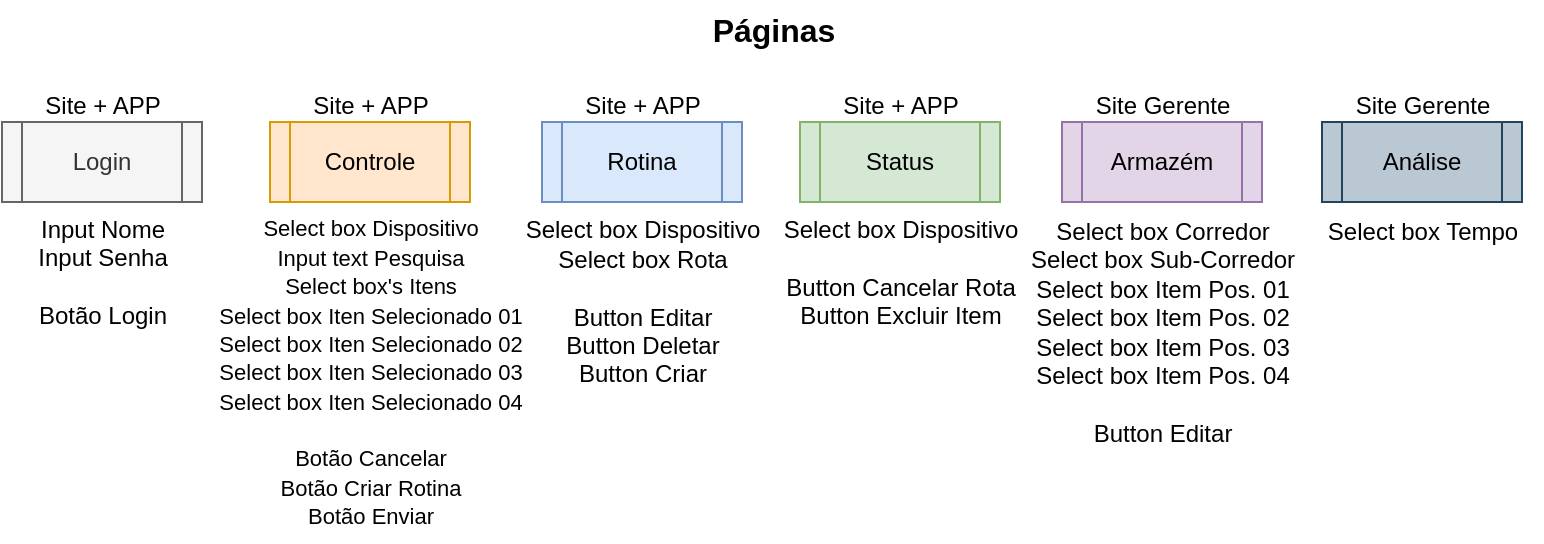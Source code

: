 <mxfile version="28.1.2">
  <diagram name="Página-1" id="1e-amLwltuURbLbIifNR">
    <mxGraphModel dx="983" dy="580" grid="1" gridSize="10" guides="1" tooltips="1" connect="1" arrows="1" fold="1" page="1" pageScale="1" pageWidth="827" pageHeight="1169" math="0" shadow="0">
      <root>
        <mxCell id="0" />
        <mxCell id="1" parent="0" />
        <mxCell id="XasOW13l8tRv3UL717mE-1" value="Páginas" style="text;html=1;align=center;verticalAlign=middle;whiteSpace=wrap;rounded=0;fontSize=16;fontStyle=1" parent="1" vertex="1">
          <mxGeometry x="384" y="10" width="60" height="30" as="geometry" />
        </mxCell>
        <mxCell id="XasOW13l8tRv3UL717mE-2" value="Login" style="shape=process;whiteSpace=wrap;html=1;backgroundOutline=1;fillColor=#f5f5f5;fontColor=#333333;strokeColor=#666666;" parent="1" vertex="1">
          <mxGeometry x="28" y="71" width="100" height="40" as="geometry" />
        </mxCell>
        <mxCell id="XasOW13l8tRv3UL717mE-3" value="Controle" style="shape=process;whiteSpace=wrap;html=1;backgroundOutline=1;fillColor=#ffe6cc;strokeColor=#d79b00;" parent="1" vertex="1">
          <mxGeometry x="162" y="71" width="100" height="40" as="geometry" />
        </mxCell>
        <mxCell id="XasOW13l8tRv3UL717mE-4" value="Análise" style="shape=process;whiteSpace=wrap;html=1;backgroundOutline=1;fillColor=#bac8d3;strokeColor=#23445d;" parent="1" vertex="1">
          <mxGeometry x="688" y="71" width="100" height="40" as="geometry" />
        </mxCell>
        <mxCell id="XasOW13l8tRv3UL717mE-5" value="Armazém" style="shape=process;whiteSpace=wrap;html=1;backgroundOutline=1;fillColor=#e1d5e7;strokeColor=#9673a6;" parent="1" vertex="1">
          <mxGeometry x="558" y="71" width="100" height="40" as="geometry" />
        </mxCell>
        <mxCell id="XasOW13l8tRv3UL717mE-7" value="Status" style="shape=process;whiteSpace=wrap;html=1;backgroundOutline=1;fillColor=#d5e8d4;strokeColor=#82b366;" parent="1" vertex="1">
          <mxGeometry x="427" y="71" width="100" height="40" as="geometry" />
        </mxCell>
        <mxCell id="XasOW13l8tRv3UL717mE-8" value="Rotina" style="shape=process;whiteSpace=wrap;html=1;backgroundOutline=1;fillColor=#dae8fc;strokeColor=#6c8ebf;" parent="1" vertex="1">
          <mxGeometry x="298" y="71" width="100" height="40" as="geometry" />
        </mxCell>
        <mxCell id="XasOW13l8tRv3UL717mE-9" value="&lt;div style=&quot;&quot;&gt;&lt;span style=&quot;background-color: transparent; color: light-dark(rgb(0, 0, 0), rgb(255, 255, 255));&quot;&gt;Input Nome&lt;/span&gt;&lt;/div&gt;&lt;div style=&quot;&quot;&gt;&lt;span style=&quot;background-color: transparent; color: light-dark(rgb(0, 0, 0), rgb(255, 255, 255));&quot;&gt;Input Senha&lt;/span&gt;&lt;/div&gt;&lt;div style=&quot;&quot;&gt;&lt;span style=&quot;background-color: transparent; color: light-dark(rgb(0, 0, 0), rgb(255, 255, 255));&quot;&gt;&lt;br&gt;&lt;/span&gt;&lt;/div&gt;&lt;div style=&quot;&quot;&gt;&lt;span style=&quot;background-color: transparent; color: light-dark(rgb(0, 0, 0), rgb(255, 255, 255));&quot;&gt;Botão Login&lt;/span&gt;&lt;/div&gt;" style="text;html=1;align=center;verticalAlign=middle;resizable=0;points=[];autosize=1;strokeColor=none;fillColor=none;" parent="1" vertex="1">
          <mxGeometry x="33" y="111" width="90" height="70" as="geometry" />
        </mxCell>
        <mxCell id="XasOW13l8tRv3UL717mE-10" value="&lt;font style=&quot;font-size: 11px;&quot;&gt;Select box Dispositivo&lt;/font&gt;&lt;div&gt;&lt;font style=&quot;font-size: 11px;&quot;&gt;Input text Pesquisa&lt;/font&gt;&lt;/div&gt;&lt;div&gt;&lt;font style=&quot;font-size: 11px;&quot;&gt;Select box&#39;s Itens&lt;br&gt;Select box Iten Selecionado 01&lt;br&gt;Select box Iten Selecionado 02&lt;br&gt;Select box Iten Selecionado 03&lt;br&gt;Select box Iten Selecionado 04&lt;br&gt;&lt;br&gt;Botão Cancelar&lt;br&gt;Botão Criar Rotina&lt;br&gt;Botão Enviar&lt;/font&gt;&lt;/div&gt;" style="text;html=1;align=center;verticalAlign=middle;resizable=0;points=[];autosize=1;strokeColor=none;fillColor=none;" parent="1" vertex="1">
          <mxGeometry x="122" y="111" width="180" height="170" as="geometry" />
        </mxCell>
        <mxCell id="XasOW13l8tRv3UL717mE-11" value="Select box Tempo" style="text;html=1;align=center;verticalAlign=middle;resizable=0;points=[];autosize=1;strokeColor=none;fillColor=none;" parent="1" vertex="1">
          <mxGeometry x="678" y="111" width="120" height="30" as="geometry" />
        </mxCell>
        <mxCell id="XasOW13l8tRv3UL717mE-12" value="Select box Dispositivo&lt;br&gt;Select box Rota&lt;br&gt;&lt;br&gt;Button Editar&lt;br&gt;Button Deletar&lt;br&gt;Button Criar" style="text;html=1;align=center;verticalAlign=middle;resizable=0;points=[];autosize=1;strokeColor=none;fillColor=none;" parent="1" vertex="1">
          <mxGeometry x="278" y="111" width="140" height="100" as="geometry" />
        </mxCell>
        <mxCell id="XasOW13l8tRv3UL717mE-13" value="Select box Dispositivo&lt;br&gt;&lt;br&gt;Button Cancelar Rota&lt;br&gt;Button Excluir Item" style="text;html=1;align=center;verticalAlign=middle;resizable=0;points=[];autosize=1;strokeColor=none;fillColor=none;" parent="1" vertex="1">
          <mxGeometry x="407" y="111" width="140" height="70" as="geometry" />
        </mxCell>
        <mxCell id="XasOW13l8tRv3UL717mE-14" value="Select box Corredor&lt;br&gt;Select box Sub-Corredor&lt;br&gt;Select box Item Pos. 01&lt;div&gt;Select box Item Pos. 02&lt;br&gt;Select box Item Pos. 03&lt;br&gt;Select box Item Pos. 04&lt;br&gt;&lt;br&gt;Button Editar&lt;/div&gt;" style="text;html=1;align=center;verticalAlign=middle;resizable=0;points=[];autosize=1;strokeColor=none;fillColor=none;" parent="1" vertex="1">
          <mxGeometry x="528" y="111" width="160" height="130" as="geometry" />
        </mxCell>
        <mxCell id="VPMYpZIrst-ycz6N8Fdi-1" value="Site + APP" style="text;html=1;align=center;verticalAlign=middle;resizable=0;points=[];autosize=1;strokeColor=none;fillColor=none;" vertex="1" parent="1">
          <mxGeometry x="38" y="48" width="80" height="30" as="geometry" />
        </mxCell>
        <mxCell id="VPMYpZIrst-ycz6N8Fdi-2" value="Site + APP" style="text;html=1;align=center;verticalAlign=middle;resizable=0;points=[];autosize=1;strokeColor=none;fillColor=none;" vertex="1" parent="1">
          <mxGeometry x="172" y="48" width="80" height="30" as="geometry" />
        </mxCell>
        <mxCell id="VPMYpZIrst-ycz6N8Fdi-3" value="Site + APP" style="text;html=1;align=center;verticalAlign=middle;resizable=0;points=[];autosize=1;strokeColor=none;fillColor=none;" vertex="1" parent="1">
          <mxGeometry x="308" y="48" width="80" height="30" as="geometry" />
        </mxCell>
        <mxCell id="VPMYpZIrst-ycz6N8Fdi-4" value="Site + APP" style="text;html=1;align=center;verticalAlign=middle;resizable=0;points=[];autosize=1;strokeColor=none;fillColor=none;" vertex="1" parent="1">
          <mxGeometry x="437" y="48" width="80" height="30" as="geometry" />
        </mxCell>
        <mxCell id="VPMYpZIrst-ycz6N8Fdi-5" value="Site Gerente" style="text;html=1;align=center;verticalAlign=middle;resizable=0;points=[];autosize=1;strokeColor=none;fillColor=none;" vertex="1" parent="1">
          <mxGeometry x="563" y="48" width="90" height="30" as="geometry" />
        </mxCell>
        <mxCell id="VPMYpZIrst-ycz6N8Fdi-6" value="Site Gerente" style="text;html=1;align=center;verticalAlign=middle;resizable=0;points=[];autosize=1;strokeColor=none;fillColor=none;" vertex="1" parent="1">
          <mxGeometry x="693" y="48" width="90" height="30" as="geometry" />
        </mxCell>
      </root>
    </mxGraphModel>
  </diagram>
</mxfile>
